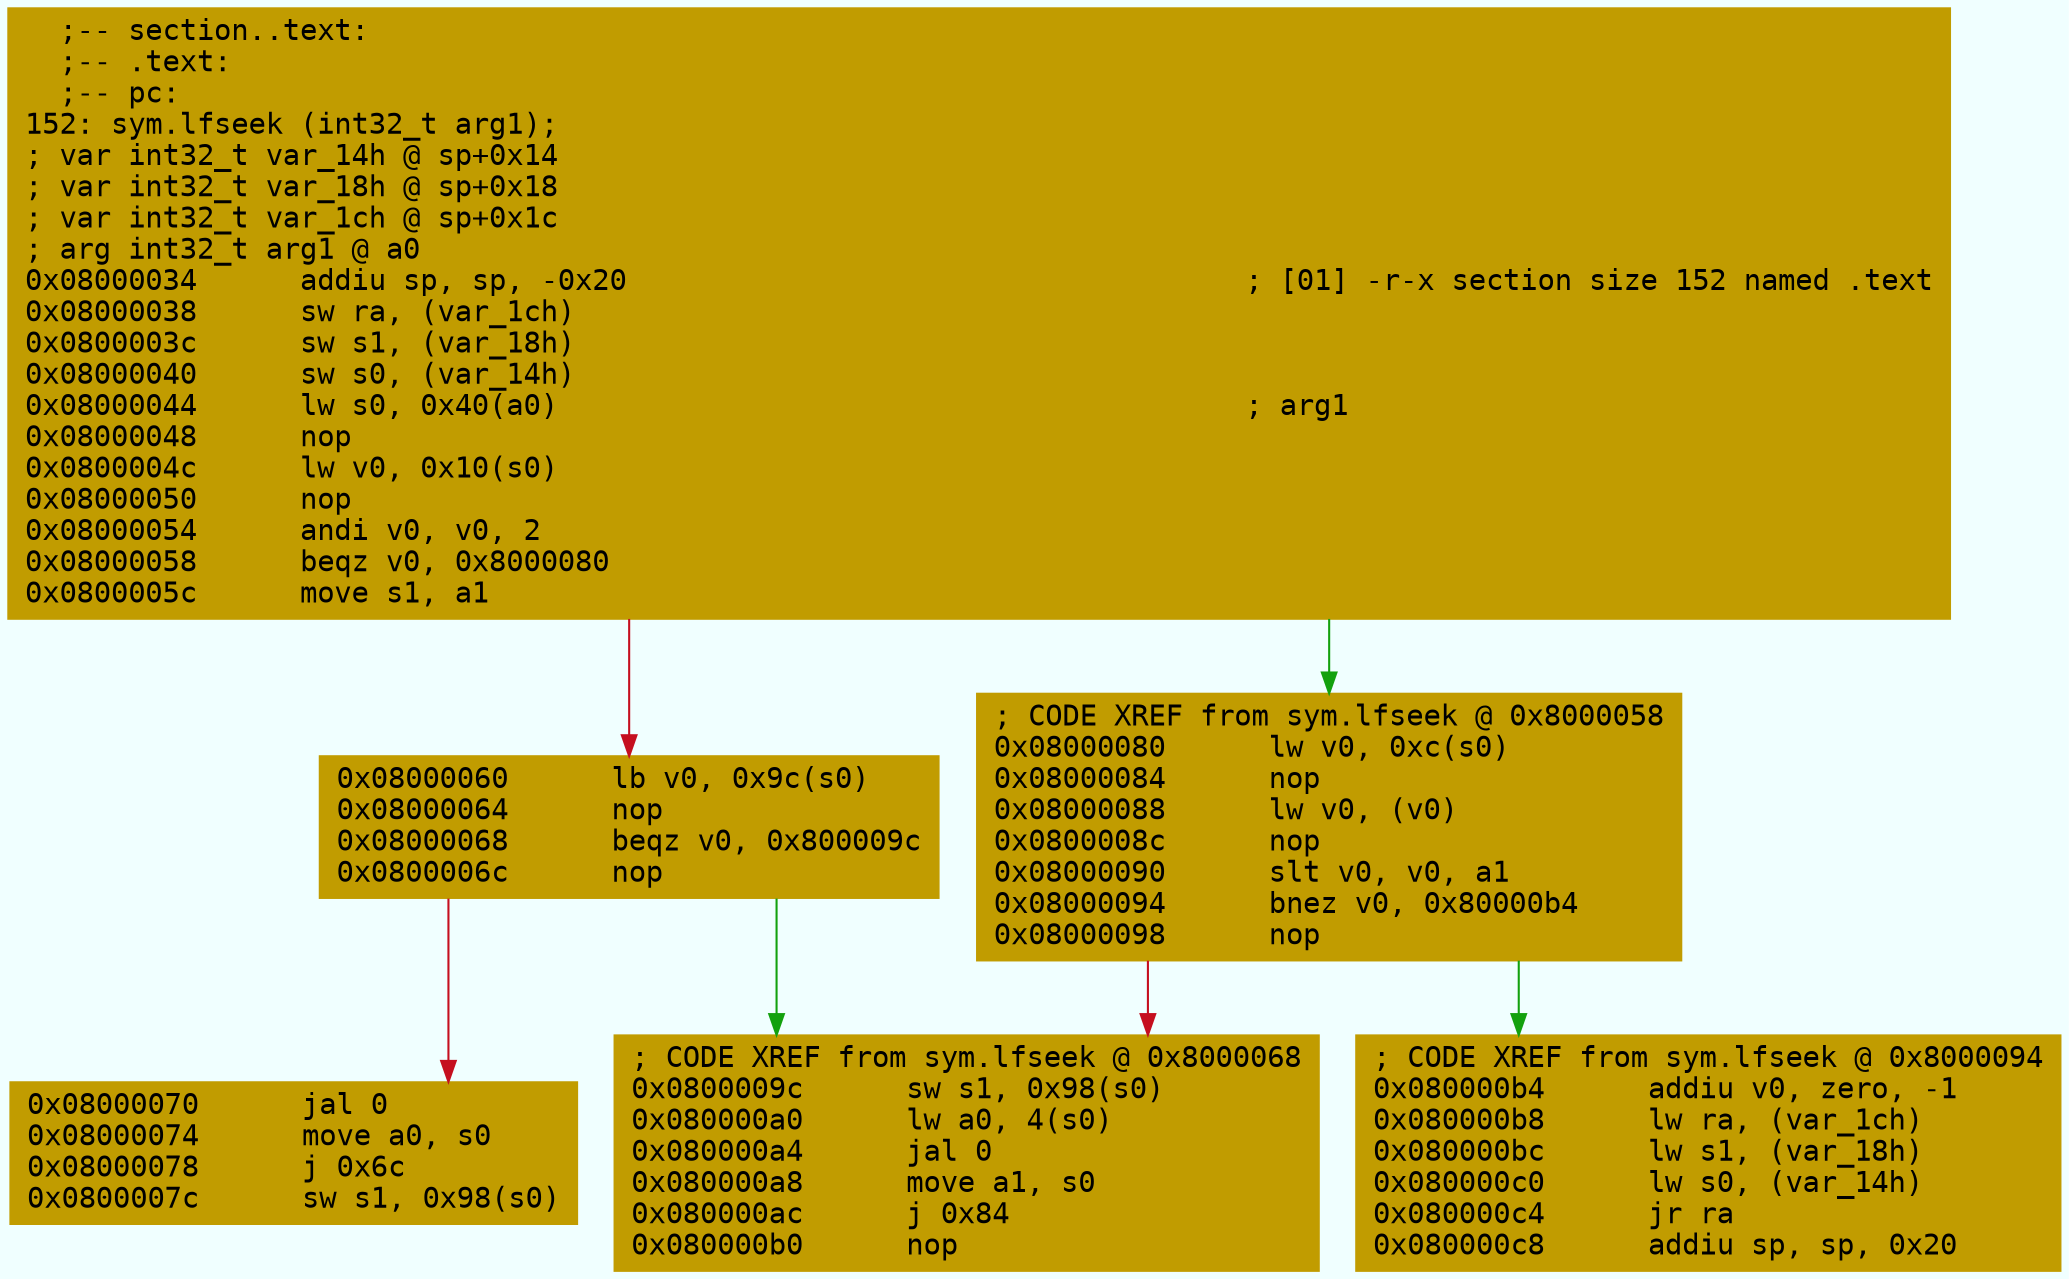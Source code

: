 digraph code {
	graph [bgcolor=azure fontsize=8 fontname="Courier" splines="ortho"];
	node [fillcolor=gray style=filled shape=box];
	edge [arrowhead="normal"];
	"0x08000034" [URL="sym.lfseek/0x08000034", fillcolor="#c19c00",color="#c19c00", fontname="Courier",label="  ;-- section..text:\l  ;-- .text:\l  ;-- pc:\l152: sym.lfseek (int32_t arg1);\l; var int32_t var_14h @ sp+0x14\l; var int32_t var_18h @ sp+0x18\l; var int32_t var_1ch @ sp+0x1c\l; arg int32_t arg1 @ a0\l0x08000034      addiu sp, sp, -0x20                                    ; [01] -r-x section size 152 named .text\l0x08000038      sw ra, (var_1ch)\l0x0800003c      sw s1, (var_18h)\l0x08000040      sw s0, (var_14h)\l0x08000044      lw s0, 0x40(a0)                                        ; arg1\l0x08000048      nop\l0x0800004c      lw v0, 0x10(s0)\l0x08000050      nop\l0x08000054      andi v0, v0, 2\l0x08000058      beqz v0, 0x8000080\l0x0800005c      move s1, a1\l"]
	"0x08000060" [URL="sym.lfseek/0x08000060", fillcolor="#c19c00",color="#c19c00", fontname="Courier",label="0x08000060      lb v0, 0x9c(s0)\l0x08000064      nop\l0x08000068      beqz v0, 0x800009c\l0x0800006c      nop\l"]
	"0x08000070" [URL="sym.lfseek/0x08000070", fillcolor="#c19c00",color="#c19c00", fontname="Courier",label="0x08000070      jal 0\l0x08000074      move a0, s0\l0x08000078      j 0x6c\l0x0800007c      sw s1, 0x98(s0)\l"]
	"0x08000080" [URL="sym.lfseek/0x08000080", fillcolor="#c19c00",color="#c19c00", fontname="Courier",label="; CODE XREF from sym.lfseek @ 0x8000058\l0x08000080      lw v0, 0xc(s0)\l0x08000084      nop\l0x08000088      lw v0, (v0)\l0x0800008c      nop\l0x08000090      slt v0, v0, a1\l0x08000094      bnez v0, 0x80000b4\l0x08000098      nop\l"]
	"0x0800009c" [URL="sym.lfseek/0x0800009c", fillcolor="#c19c00",color="#c19c00", fontname="Courier",label="; CODE XREF from sym.lfseek @ 0x8000068\l0x0800009c      sw s1, 0x98(s0)\l0x080000a0      lw a0, 4(s0)\l0x080000a4      jal 0\l0x080000a8      move a1, s0\l0x080000ac      j 0x84\l0x080000b0      nop\l"]
	"0x080000b4" [URL="sym.lfseek/0x080000b4", fillcolor="#c19c00",color="#c19c00", fontname="Courier",label="; CODE XREF from sym.lfseek @ 0x8000094\l0x080000b4      addiu v0, zero, -1\l0x080000b8      lw ra, (var_1ch)\l0x080000bc      lw s1, (var_18h)\l0x080000c0      lw s0, (var_14h)\l0x080000c4      jr ra\l0x080000c8      addiu sp, sp, 0x20\l"]
        "0x08000034" -> "0x08000080" [color="#13a10e"];
        "0x08000034" -> "0x08000060" [color="#c50f1f"];
        "0x08000060" -> "0x0800009c" [color="#13a10e"];
        "0x08000060" -> "0x08000070" [color="#c50f1f"];
        "0x08000080" -> "0x080000b4" [color="#13a10e"];
        "0x08000080" -> "0x0800009c" [color="#c50f1f"];
}
